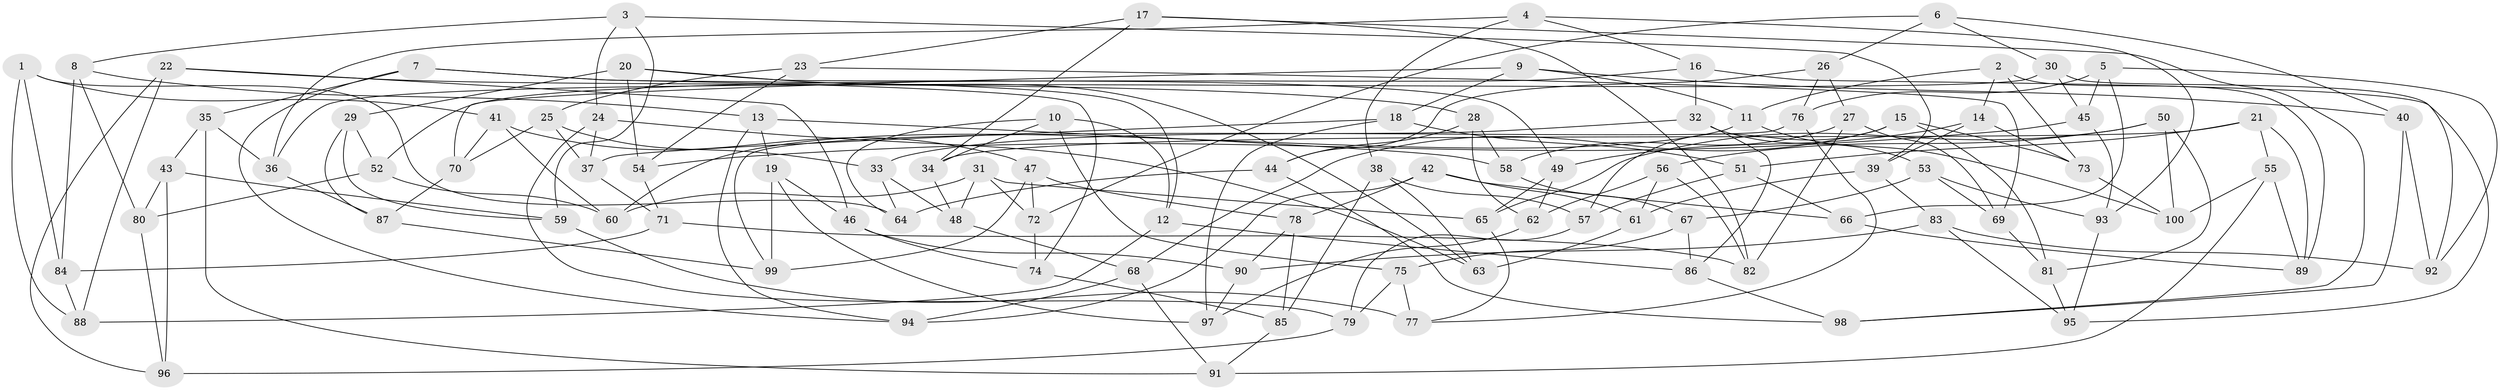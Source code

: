 // Generated by graph-tools (version 1.1) at 2025/50/03/09/25 03:50:46]
// undirected, 100 vertices, 200 edges
graph export_dot {
graph [start="1"]
  node [color=gray90,style=filled];
  1;
  2;
  3;
  4;
  5;
  6;
  7;
  8;
  9;
  10;
  11;
  12;
  13;
  14;
  15;
  16;
  17;
  18;
  19;
  20;
  21;
  22;
  23;
  24;
  25;
  26;
  27;
  28;
  29;
  30;
  31;
  32;
  33;
  34;
  35;
  36;
  37;
  38;
  39;
  40;
  41;
  42;
  43;
  44;
  45;
  46;
  47;
  48;
  49;
  50;
  51;
  52;
  53;
  54;
  55;
  56;
  57;
  58;
  59;
  60;
  61;
  62;
  63;
  64;
  65;
  66;
  67;
  68;
  69;
  70;
  71;
  72;
  73;
  74;
  75;
  76;
  77;
  78;
  79;
  80;
  81;
  82;
  83;
  84;
  85;
  86;
  87;
  88;
  89;
  90;
  91;
  92;
  93;
  94;
  95;
  96;
  97;
  98;
  99;
  100;
  1 -- 41;
  1 -- 64;
  1 -- 88;
  1 -- 84;
  2 -- 11;
  2 -- 14;
  2 -- 73;
  2 -- 89;
  3 -- 39;
  3 -- 59;
  3 -- 8;
  3 -- 24;
  4 -- 93;
  4 -- 36;
  4 -- 38;
  4 -- 16;
  5 -- 92;
  5 -- 45;
  5 -- 66;
  5 -- 76;
  6 -- 30;
  6 -- 26;
  6 -- 72;
  6 -- 40;
  7 -- 94;
  7 -- 12;
  7 -- 35;
  7 -- 74;
  8 -- 13;
  8 -- 80;
  8 -- 84;
  9 -- 40;
  9 -- 18;
  9 -- 11;
  9 -- 70;
  10 -- 34;
  10 -- 75;
  10 -- 64;
  10 -- 12;
  11 -- 100;
  11 -- 60;
  12 -- 88;
  12 -- 86;
  13 -- 58;
  13 -- 19;
  13 -- 94;
  14 -- 73;
  14 -- 49;
  14 -- 39;
  15 -- 81;
  15 -- 57;
  15 -- 68;
  15 -- 73;
  16 -- 52;
  16 -- 95;
  16 -- 32;
  17 -- 23;
  17 -- 82;
  17 -- 98;
  17 -- 34;
  18 -- 37;
  18 -- 97;
  18 -- 51;
  19 -- 46;
  19 -- 99;
  19 -- 97;
  20 -- 63;
  20 -- 54;
  20 -- 29;
  20 -- 49;
  21 -- 89;
  21 -- 55;
  21 -- 51;
  21 -- 34;
  22 -- 96;
  22 -- 46;
  22 -- 88;
  22 -- 28;
  23 -- 54;
  23 -- 69;
  23 -- 25;
  24 -- 63;
  24 -- 79;
  24 -- 37;
  25 -- 37;
  25 -- 33;
  25 -- 70;
  26 -- 27;
  26 -- 76;
  26 -- 44;
  27 -- 69;
  27 -- 58;
  27 -- 82;
  28 -- 58;
  28 -- 44;
  28 -- 62;
  29 -- 59;
  29 -- 87;
  29 -- 52;
  30 -- 92;
  30 -- 36;
  30 -- 45;
  31 -- 48;
  31 -- 72;
  31 -- 65;
  31 -- 60;
  32 -- 33;
  32 -- 53;
  32 -- 86;
  33 -- 64;
  33 -- 48;
  34 -- 48;
  35 -- 91;
  35 -- 43;
  35 -- 36;
  36 -- 87;
  37 -- 71;
  38 -- 57;
  38 -- 63;
  38 -- 85;
  39 -- 61;
  39 -- 83;
  40 -- 92;
  40 -- 98;
  41 -- 70;
  41 -- 60;
  41 -- 47;
  42 -- 94;
  42 -- 66;
  42 -- 78;
  42 -- 61;
  43 -- 59;
  43 -- 80;
  43 -- 96;
  44 -- 64;
  44 -- 98;
  45 -- 54;
  45 -- 93;
  46 -- 90;
  46 -- 74;
  47 -- 78;
  47 -- 72;
  47 -- 99;
  48 -- 68;
  49 -- 65;
  49 -- 62;
  50 -- 56;
  50 -- 65;
  50 -- 81;
  50 -- 100;
  51 -- 66;
  51 -- 57;
  52 -- 80;
  52 -- 60;
  53 -- 93;
  53 -- 69;
  53 -- 67;
  54 -- 71;
  55 -- 89;
  55 -- 91;
  55 -- 100;
  56 -- 61;
  56 -- 82;
  56 -- 62;
  57 -- 79;
  58 -- 67;
  59 -- 77;
  61 -- 63;
  62 -- 97;
  65 -- 77;
  66 -- 89;
  67 -- 75;
  67 -- 86;
  68 -- 94;
  68 -- 91;
  69 -- 81;
  70 -- 87;
  71 -- 84;
  71 -- 82;
  72 -- 74;
  73 -- 100;
  74 -- 85;
  75 -- 77;
  75 -- 79;
  76 -- 77;
  76 -- 99;
  78 -- 85;
  78 -- 90;
  79 -- 96;
  80 -- 96;
  81 -- 95;
  83 -- 95;
  83 -- 90;
  83 -- 92;
  84 -- 88;
  85 -- 91;
  86 -- 98;
  87 -- 99;
  90 -- 97;
  93 -- 95;
}
